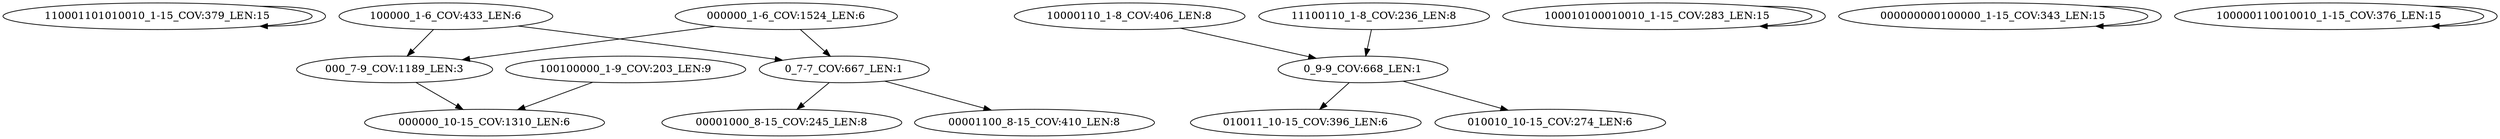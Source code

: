 digraph G {
    "110001101010010_1-15_COV:379_LEN:15" -> "110001101010010_1-15_COV:379_LEN:15";
    "0_7-7_COV:667_LEN:1" -> "00001100_8-15_COV:410_LEN:8";
    "0_7-7_COV:667_LEN:1" -> "00001000_8-15_COV:245_LEN:8";
    "100000_1-6_COV:433_LEN:6" -> "000_7-9_COV:1189_LEN:3";
    "100000_1-6_COV:433_LEN:6" -> "0_7-7_COV:667_LEN:1";
    "10000110_1-8_COV:406_LEN:8" -> "0_9-9_COV:668_LEN:1";
    "000000_1-6_COV:1524_LEN:6" -> "000_7-9_COV:1189_LEN:3";
    "000000_1-6_COV:1524_LEN:6" -> "0_7-7_COV:667_LEN:1";
    "0_9-9_COV:668_LEN:1" -> "010011_10-15_COV:396_LEN:6";
    "0_9-9_COV:668_LEN:1" -> "010010_10-15_COV:274_LEN:6";
    "100100000_1-9_COV:203_LEN:9" -> "000000_10-15_COV:1310_LEN:6";
    "000_7-9_COV:1189_LEN:3" -> "000000_10-15_COV:1310_LEN:6";
    "100010100010010_1-15_COV:283_LEN:15" -> "100010100010010_1-15_COV:283_LEN:15";
    "11100110_1-8_COV:236_LEN:8" -> "0_9-9_COV:668_LEN:1";
    "000000000100000_1-15_COV:343_LEN:15" -> "000000000100000_1-15_COV:343_LEN:15";
    "100000110010010_1-15_COV:376_LEN:15" -> "100000110010010_1-15_COV:376_LEN:15";
}
